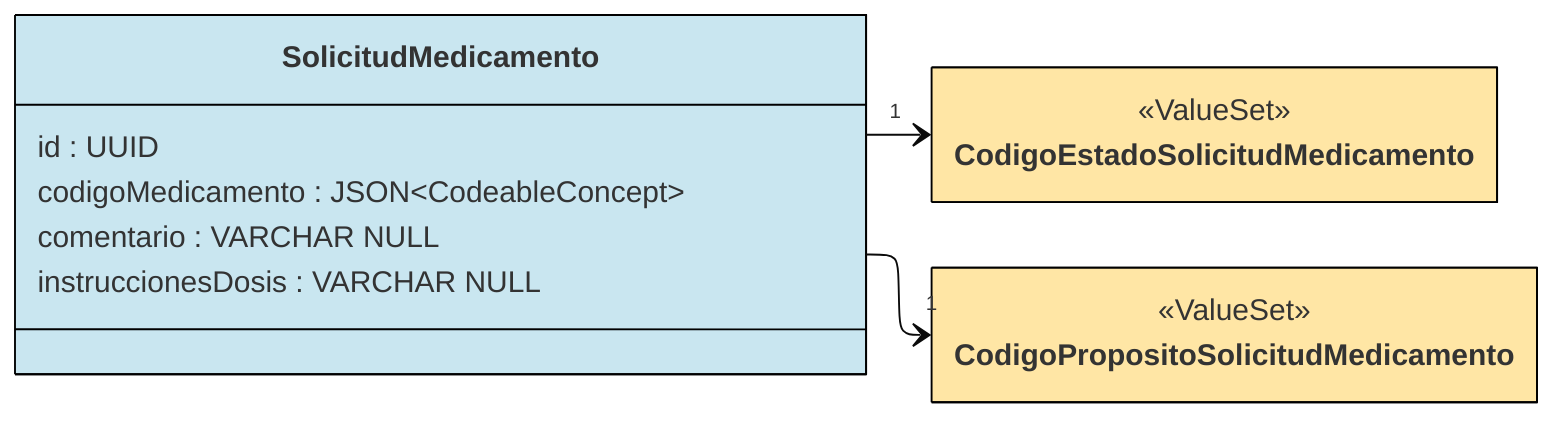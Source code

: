---
config:
  layout: elk
  theme: base
  class:
    hideEmptyMembersBox: true
  themeVariables:
    primaryBorderColor: "#000000"
    primaryColor: "#C9E6F0"
---

classDiagram
direction LR

class SolicitudMedicamento {
  id : UUID

  codigoMedicamento : JSON~CodeableConcept~

  comentario : VARCHAR NULL
  
  instruccionesDosis : VARCHAR NULL
}


class CodigoEstadoSolicitudMedicamento { <<ValueSet>> }
style CodigoEstadoSolicitudMedicamento fill:#FFE6A5
link CodigoEstadoSolicitudMedicamento "https://hl7.org/fhir/R4/valueset-medicationrequest-status.html"
SolicitudMedicamento --> "1" CodigoEstadoSolicitudMedicamento

class CodigoPropositoSolicitudMedicamento { <<ValueSet>> }
style CodigoPropositoSolicitudMedicamento fill:#FFE6A5
link CodigoPropositoSolicitudMedicamento "https://hl7.org/fhir/R4/valueset-medicationrequest-intent.html"
SolicitudMedicamento --> "1" CodigoPropositoSolicitudMedicamento